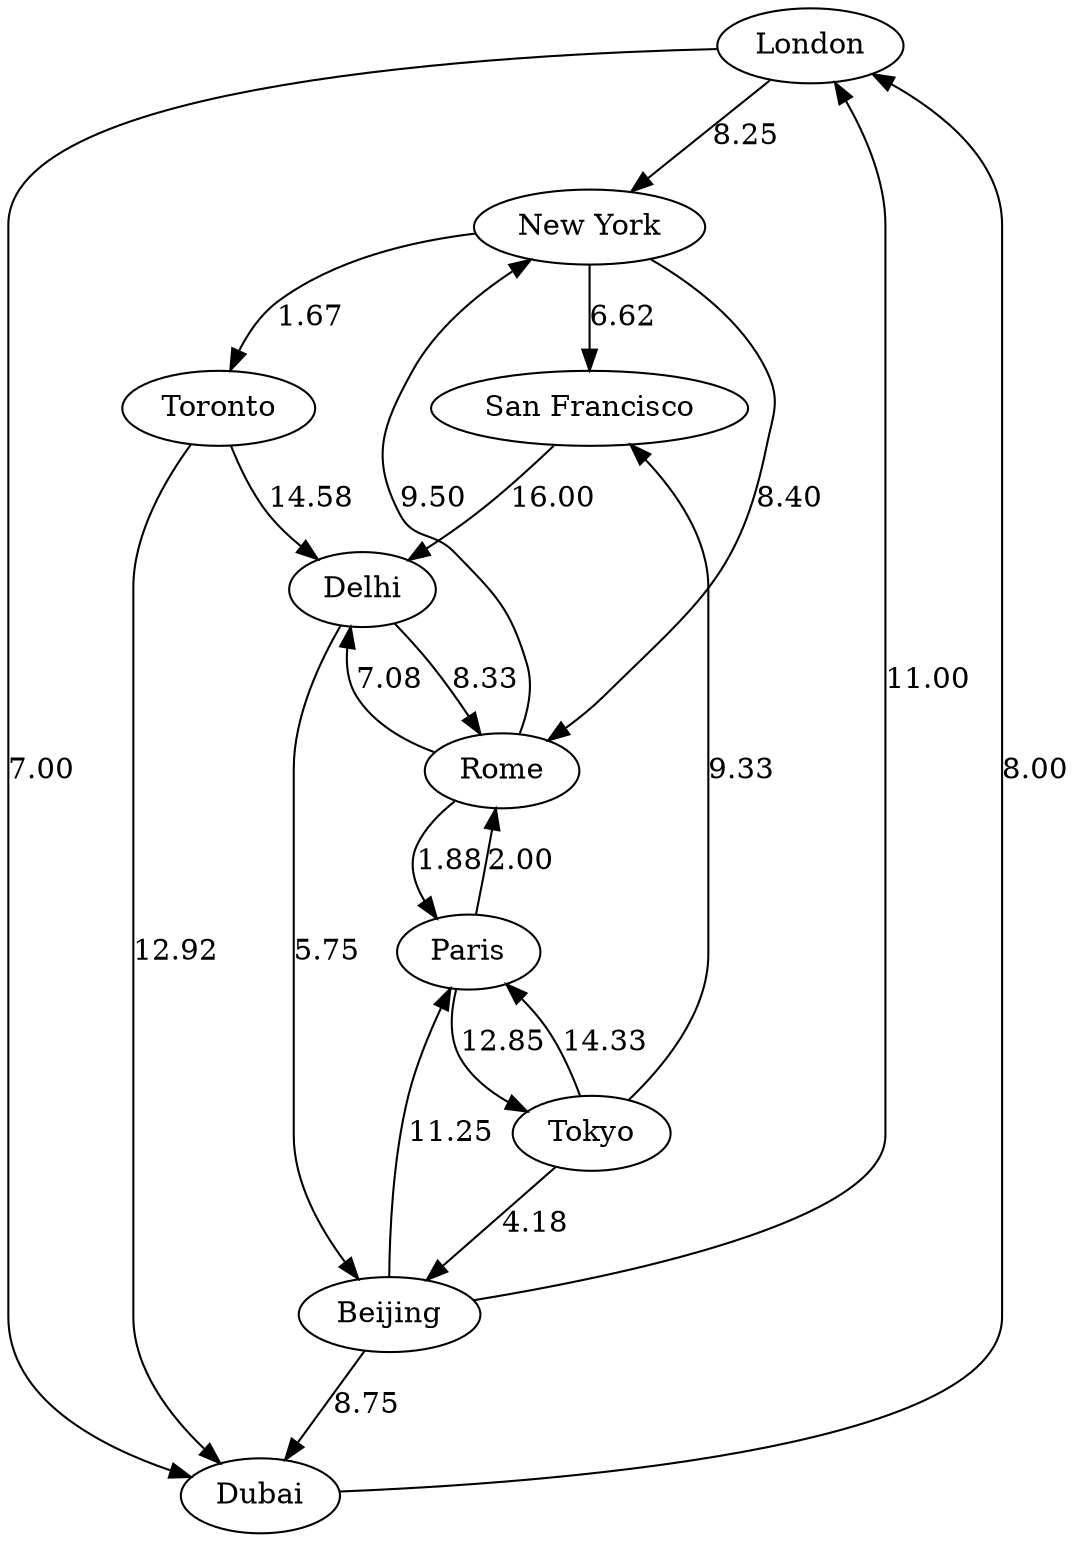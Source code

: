 digraph Airports {
     London -> NewYork [label="8.25"]
     NewYork -> SanFrancisco [label="6.62"]
     SanFrancisco -> Delhi [label="16.00"]
     Delhi -> Rome [label="8.33"]
     Rome -> Paris [label="1.88"]
     Paris -> Tokyo [label="12.85"]
     Tokyo -> Beijing [label="4.18"]
     Beijing -> Dubai [label="8.75"]
     Dubai -> London [label="8.00"]
     NewYork -> Rome [label="8.40"]
     Rome -> NewYork [label="9.50"]
     Tokyo -> Paris [label="14.33"]
     Paris -> Rome [label="2.00"]
     London -> Dubai [label="7.00"]
     Rome -> Delhi [label="7.08"]
     Delhi -> Beijing [label="5.75"]
     Beijing -> London [label="11.00"]
     Beijing -> Paris [label="11.25"]
     Tokyo -> SanFrancisco [label="9.33"]
     Toronto -> Delhi [label="14.58"]
     Toronto -> Dubai [label="12.92"]
     NewYork -> Toronto [label="1.67"]

     NewYork [label = "New York"]
     SanFrancisco [label = "San Francisco"]

}
